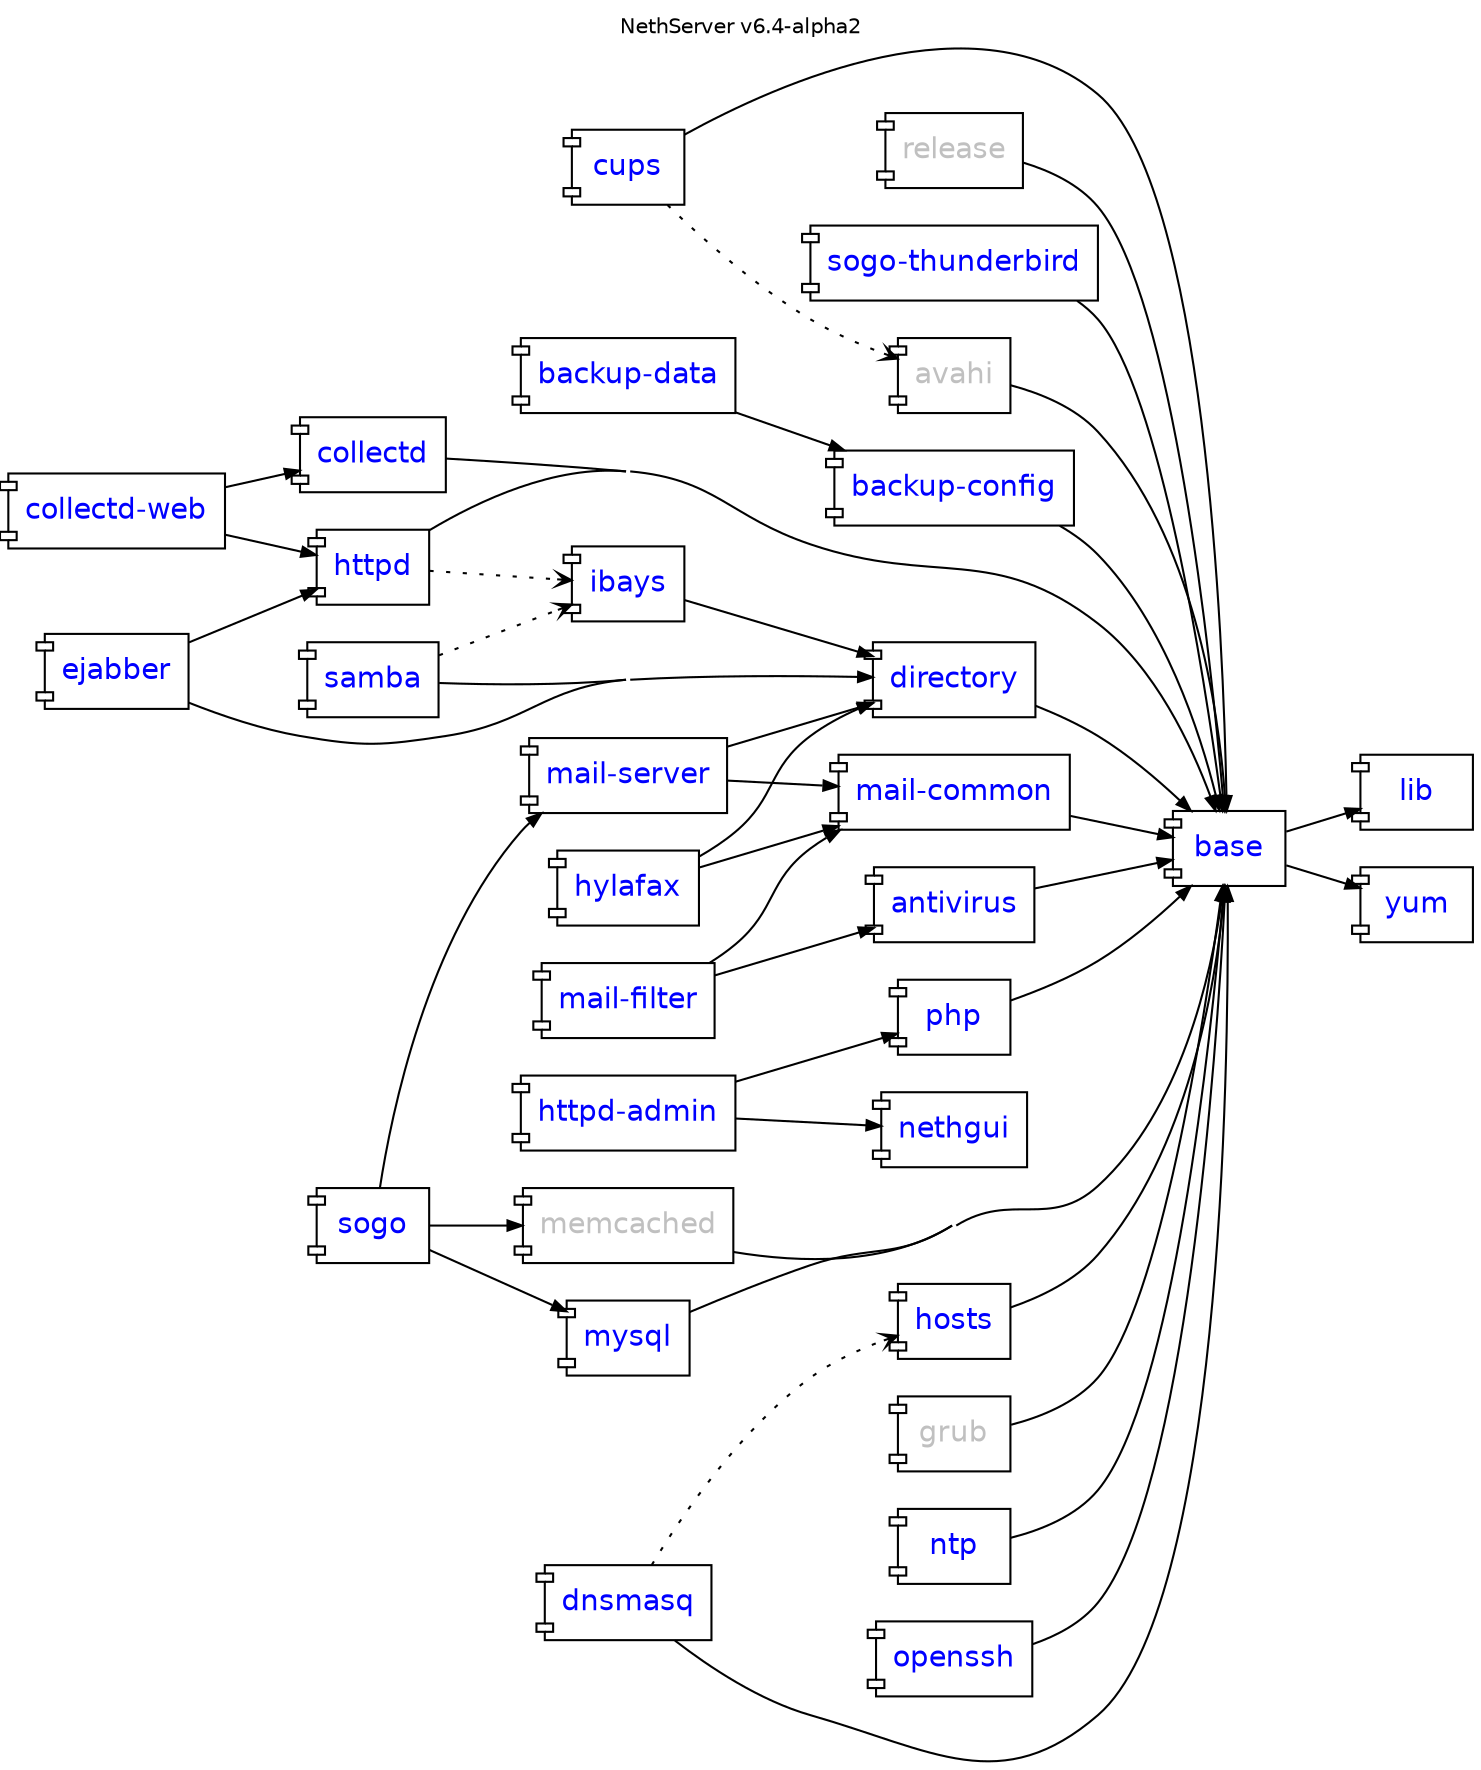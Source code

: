digraph "v6.4-alpha2" {
    rankdir = "LR"; compound = true; concentrate = true; fontname = "Helvetica"; fontnames="svg"; fontsize=10.0; label="NethServer v6.4-alpha2"; labelloc = "t"

    node [shape="component",fontname="Helvetica"];
    edge [arrowsize=0.7];

    antivirus [fontcolor=blue,URL="http://dev.nethesis.it/projects/nethserver/wiki/nethserver-antivirus"];
    avahi [fontcolor=gray];
    backup_config [label="backup-config",fontcolor=blue,URL="http://dev.nethesis.it/projects/nethserver/wiki/nethserver-backup"];
    backup_data [label="backup-data",fontcolor=blue,URL="http://dev.nethesis.it/projects/nethserver/wiki/nethserver-backup"];   
    base [fontcolor=blue,URL="http://dev.nethesis.it/projects/nethserver/wiki/nethserver-base"];
    collectd [fontcolor=blue,URL="http://dev.nethesis.it/projects/nethserver/wiki/nethserver-collectd"];
    collectd_web [label="collectd-web",fontcolor=blue,URL="http://dev.nethesis.it/projects/nethserver/wiki/nethserver-collectd-web"];
    cups [fontcolor=blue,URL="http://dev.nethesis.it/projects/nethserver-cups/wiki/nethserver-cups"];
    directory [fontcolor=blue,URL="http://dev.nethesis.it/projects/nethserver/wiki/nethserver-directory"];
    dnsmasq [fontcolor=blue,URL="http://dev.nethesis.it/projects/nethserver/wiki/nethserver-dnsmasq"];
    ejabber [fontcolor=blue,URL="http://dev.nethesis.it/projects/nethserver-ejabberd/wiki/nethserver-ejabberd"];
    grub [fontcolor=gray];
    hosts [fontcolor=blue,URL="http://dev.nethesis.it/projects/nethserver/wiki/nethserver-hosts"];
    httpd_admin [fontcolor=blue,label="httpd-admin",URL="http://dev.nethesis.it/projects/nethserver/wiki/nethserver-httpd-admin"];
    httpd [fontcolor=blue,URL="http://dev.nethesis.it/projects/nethserver/wiki/nethserver-httpd"];
    hylafax [fontcolor=blue,URL="http://dev.nethesis.it/projects/nethserver-hylafax/wiki/nethserver-hylafax"];
    ibays [fontcolor=blue,URL="http://dev.nethesis.it/projects/nethserver/wiki/nethserver-ibays"];
    lib [fontcolor=blue,URL="http://dev.nethesis.it/projects/nethserver/wiki/nethserver-lib"];
    mail_common [label="mail-common",fontcolor=blue,URL="http://dev.nethesis.it/projects/nethserver/wiki/nethserver-mail-common"];
    mail_filter [label="mail-filter",fontcolor=blue,URL="http://dev.nethesis.it/projects/nethserver/wiki/nethserver-mail-filter"];
    mail_server [label="mail-server",fontcolor=blue,URL="http://dev.nethesis.it/projects/nethserver/wiki/nethserver-mail-server"];
    memcached [fontcolor=gray];
    mysql [fontcolor=blue,URL="http://dev.nethesis.it/projects/nethserver/wiki/nethserver-mysql"];
    nethgui [fontcolor=blue,URL="http://dev.nethesis.it/projects/nethgui"];
    ntp [fontcolor=blue,URL="http://dev.nethesis.it/projects/nethserver/wiki/nethserver-ntp"];
    openssh [fontcolor=blue,URL="http://dev.nethesis.it/projects/nethserver/wiki/nethserver-openssh"];
    php [fontcolor=blue,URL="http://dev.nethesis.it/projects/nethserver/wiki/nethserver-php"];
    release [fontcolor=gray];
    samba [fontcolor=blue,URL="http://dev.nethesis.it/projects/nethserver/wiki/nethserver-samba"];
    sogo [fontcolor=blue,URL="https://dev.nethesis.it/projects/nethserver/wiki/nethserver-sogo"];
    sogo_thunderbird [label="sogo-thunderbird",fontcolor=blue,URL="https://dev.nethesis.it/projects/nethserver/wiki/nethserver-sogo-thunderbird"];
    yum [fontcolor=blue,URL="http://dev.nethesis.it/projects/nethserver/wiki/nethserver-yum"];
		 
   
    
    base -> lib
    openssh -> base
    directory -> base
    samba -> directory
    ibays -> directory
    httpd -> base
    httpd -> ibays [style=dotted,arrowhead=vee];
    dnsmasq -> hosts [style=dotted,arrowhead=vee];
    dnsmasq -> base
    hosts -> base
    httpd_admin -> php
    httpd_admin -> nethgui
    samba -> ibays [style=dotted,arrowhead=vee];
    base -> yum
    ntp -> base
    php -> base
    mail_server -> directory
    mail_server -> mail_common
    mail_filter -> mail_common
    mail_filter -> antivirus
    mail_common -> base
    antivirus -> base
    release -> base
    grub -> base
    cups -> base
    avahi -> base
    cups -> avahi [style=dotted,arrowhead=vee];
    ejabber -> directory
    ejabber -> httpd
    mysql -> base
    hylafax -> directory
    hylafax -> mail_common
    sogo -> memcached
    sogo -> mail_server
    sogo -> mysql
    sogo_thunderbird -> base
    memcached -> base
    collectd -> base
    collectd_web -> collectd
    collectd_web -> httpd
    backup_config -> base
    backup_data -> backup_config

}
